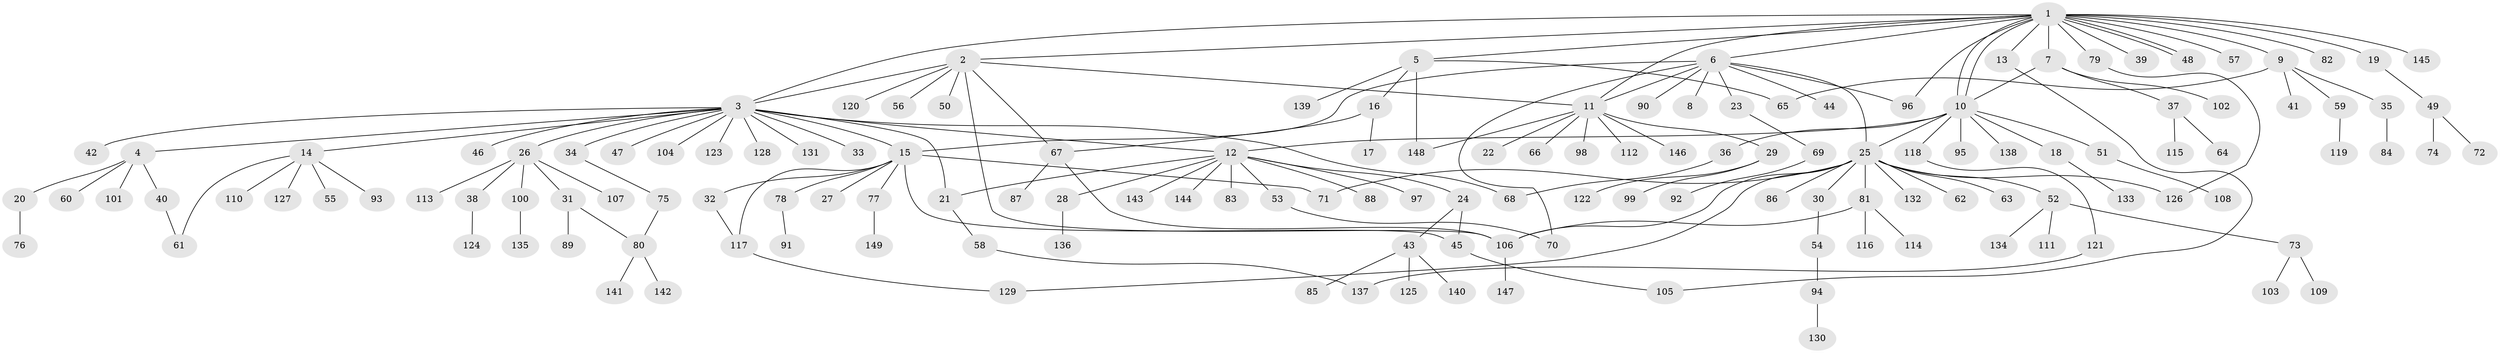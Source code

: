 // Generated by graph-tools (version 1.1) at 2025/48/03/09/25 04:48:38]
// undirected, 149 vertices, 176 edges
graph export_dot {
graph [start="1"]
  node [color=gray90,style=filled];
  1;
  2;
  3;
  4;
  5;
  6;
  7;
  8;
  9;
  10;
  11;
  12;
  13;
  14;
  15;
  16;
  17;
  18;
  19;
  20;
  21;
  22;
  23;
  24;
  25;
  26;
  27;
  28;
  29;
  30;
  31;
  32;
  33;
  34;
  35;
  36;
  37;
  38;
  39;
  40;
  41;
  42;
  43;
  44;
  45;
  46;
  47;
  48;
  49;
  50;
  51;
  52;
  53;
  54;
  55;
  56;
  57;
  58;
  59;
  60;
  61;
  62;
  63;
  64;
  65;
  66;
  67;
  68;
  69;
  70;
  71;
  72;
  73;
  74;
  75;
  76;
  77;
  78;
  79;
  80;
  81;
  82;
  83;
  84;
  85;
  86;
  87;
  88;
  89;
  90;
  91;
  92;
  93;
  94;
  95;
  96;
  97;
  98;
  99;
  100;
  101;
  102;
  103;
  104;
  105;
  106;
  107;
  108;
  109;
  110;
  111;
  112;
  113;
  114;
  115;
  116;
  117;
  118;
  119;
  120;
  121;
  122;
  123;
  124;
  125;
  126;
  127;
  128;
  129;
  130;
  131;
  132;
  133;
  134;
  135;
  136;
  137;
  138;
  139;
  140;
  141;
  142;
  143;
  144;
  145;
  146;
  147;
  148;
  149;
  1 -- 2;
  1 -- 3;
  1 -- 5;
  1 -- 6;
  1 -- 7;
  1 -- 9;
  1 -- 10;
  1 -- 10;
  1 -- 11;
  1 -- 13;
  1 -- 19;
  1 -- 39;
  1 -- 48;
  1 -- 48;
  1 -- 57;
  1 -- 79;
  1 -- 82;
  1 -- 96;
  1 -- 145;
  2 -- 3;
  2 -- 11;
  2 -- 50;
  2 -- 56;
  2 -- 67;
  2 -- 106;
  2 -- 120;
  3 -- 4;
  3 -- 12;
  3 -- 14;
  3 -- 15;
  3 -- 21;
  3 -- 26;
  3 -- 33;
  3 -- 34;
  3 -- 42;
  3 -- 46;
  3 -- 47;
  3 -- 68;
  3 -- 104;
  3 -- 123;
  3 -- 128;
  3 -- 131;
  4 -- 20;
  4 -- 40;
  4 -- 60;
  4 -- 101;
  5 -- 16;
  5 -- 65;
  5 -- 139;
  5 -- 148;
  6 -- 8;
  6 -- 11;
  6 -- 15;
  6 -- 23;
  6 -- 25;
  6 -- 44;
  6 -- 70;
  6 -- 90;
  6 -- 96;
  7 -- 10;
  7 -- 37;
  7 -- 102;
  9 -- 35;
  9 -- 41;
  9 -- 59;
  9 -- 65;
  10 -- 12;
  10 -- 18;
  10 -- 25;
  10 -- 36;
  10 -- 51;
  10 -- 95;
  10 -- 118;
  10 -- 138;
  11 -- 22;
  11 -- 29;
  11 -- 66;
  11 -- 98;
  11 -- 112;
  11 -- 146;
  11 -- 148;
  12 -- 21;
  12 -- 24;
  12 -- 28;
  12 -- 53;
  12 -- 83;
  12 -- 88;
  12 -- 97;
  12 -- 143;
  12 -- 144;
  13 -- 105;
  14 -- 55;
  14 -- 61;
  14 -- 93;
  14 -- 110;
  14 -- 127;
  15 -- 27;
  15 -- 32;
  15 -- 45;
  15 -- 71;
  15 -- 77;
  15 -- 78;
  15 -- 117;
  16 -- 17;
  16 -- 67;
  18 -- 133;
  19 -- 49;
  20 -- 76;
  21 -- 58;
  23 -- 69;
  24 -- 43;
  24 -- 45;
  25 -- 30;
  25 -- 52;
  25 -- 62;
  25 -- 63;
  25 -- 71;
  25 -- 81;
  25 -- 86;
  25 -- 106;
  25 -- 126;
  25 -- 129;
  25 -- 132;
  26 -- 31;
  26 -- 38;
  26 -- 100;
  26 -- 107;
  26 -- 113;
  28 -- 136;
  29 -- 99;
  29 -- 122;
  30 -- 54;
  31 -- 80;
  31 -- 89;
  32 -- 117;
  34 -- 75;
  35 -- 84;
  36 -- 68;
  37 -- 64;
  37 -- 115;
  38 -- 124;
  40 -- 61;
  43 -- 85;
  43 -- 125;
  43 -- 140;
  45 -- 105;
  49 -- 72;
  49 -- 74;
  51 -- 108;
  52 -- 73;
  52 -- 111;
  52 -- 134;
  53 -- 70;
  54 -- 94;
  58 -- 137;
  59 -- 119;
  67 -- 87;
  67 -- 106;
  69 -- 92;
  73 -- 103;
  73 -- 109;
  75 -- 80;
  77 -- 149;
  78 -- 91;
  79 -- 126;
  80 -- 141;
  80 -- 142;
  81 -- 106;
  81 -- 114;
  81 -- 116;
  94 -- 130;
  100 -- 135;
  106 -- 147;
  117 -- 129;
  118 -- 121;
  121 -- 137;
}
